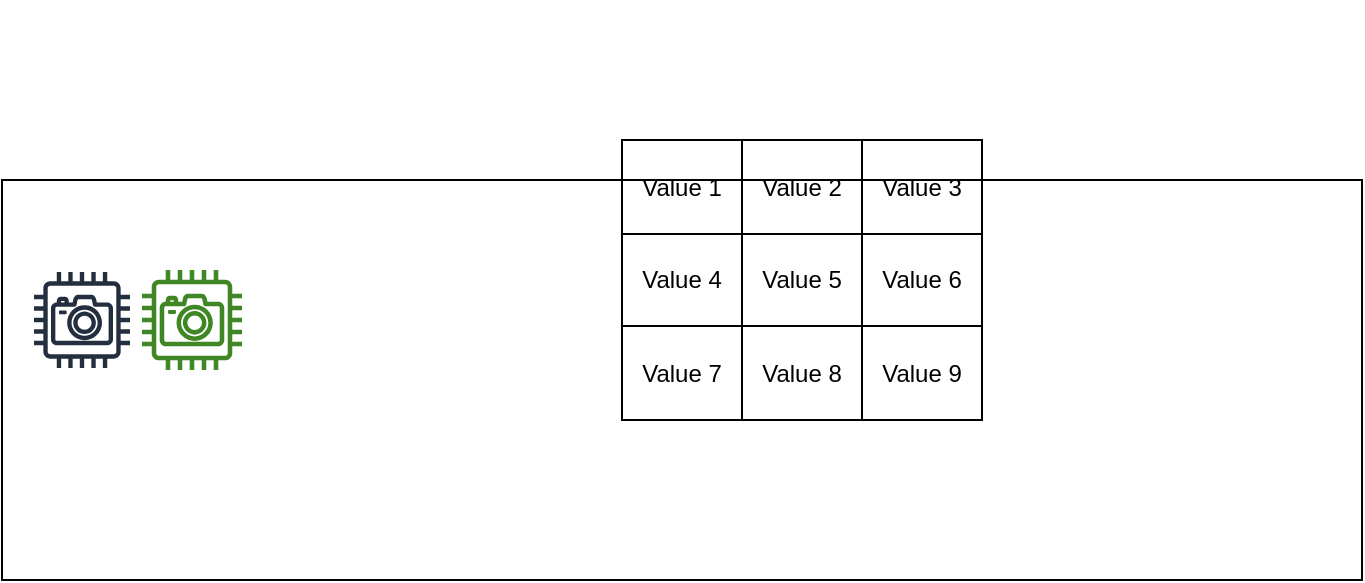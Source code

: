 <mxfile version="21.1.1" type="github">
  <diagram name="Page-1" id="Bbi1exefk0Ek5RUEpcpd">
    <mxGraphModel dx="1060" dy="596" grid="1" gridSize="10" guides="1" tooltips="1" connect="1" arrows="1" fold="1" page="1" pageScale="1" pageWidth="850" pageHeight="1100" math="0" shadow="0">
      <root>
        <mxCell id="0" />
        <mxCell id="1" parent="0" />
        <mxCell id="3EPdU6W2R7ERKH5k_RKv-1" value="" style="rounded=0;whiteSpace=wrap;html=1;" vertex="1" parent="1">
          <mxGeometry x="50" y="250" width="680" height="200" as="geometry" />
        </mxCell>
        <mxCell id="3EPdU6W2R7ERKH5k_RKv-2" value="" style="sketch=0;outlineConnect=0;fontColor=#232F3E;gradientColor=none;strokeColor=#232F3E;fillColor=#ffffff;dashed=0;verticalLabelPosition=bottom;verticalAlign=top;align=center;html=1;fontSize=12;fontStyle=0;aspect=fixed;shape=mxgraph.aws4.resourceIcon;resIcon=mxgraph.aws4.camera;" vertex="1" parent="1">
          <mxGeometry x="60" y="290" width="60" height="60" as="geometry" />
        </mxCell>
        <mxCell id="3EPdU6W2R7ERKH5k_RKv-3" value="" style="sketch=0;outlineConnect=0;fontColor=#232F3E;gradientColor=none;fillColor=#3F8624;strokeColor=none;dashed=0;verticalLabelPosition=bottom;verticalAlign=top;align=center;html=1;fontSize=12;fontStyle=0;aspect=fixed;pointerEvents=1;shape=mxgraph.aws4.camera;" vertex="1" parent="1">
          <mxGeometry x="120" y="295" width="50" height="50" as="geometry" />
        </mxCell>
        <mxCell id="3EPdU6W2R7ERKH5k_RKv-4" value="" style="childLayout=tableLayout;recursiveResize=0;shadow=0;fillColor=none;" vertex="1" parent="1">
          <mxGeometry x="360" y="230" width="180" height="140" as="geometry" />
        </mxCell>
        <mxCell id="3EPdU6W2R7ERKH5k_RKv-5" value="" style="shape=tableRow;horizontal=0;startSize=0;swimlaneHead=0;swimlaneBody=0;top=0;left=0;bottom=0;right=0;dropTarget=0;collapsible=0;recursiveResize=0;expand=0;fontStyle=0;fillColor=none;strokeColor=inherit;" vertex="1" parent="3EPdU6W2R7ERKH5k_RKv-4">
          <mxGeometry width="180" height="47" as="geometry" />
        </mxCell>
        <mxCell id="3EPdU6W2R7ERKH5k_RKv-6" value="Value 1" style="connectable=0;recursiveResize=0;strokeColor=inherit;fillColor=none;align=center;whiteSpace=wrap;html=1;" vertex="1" parent="3EPdU6W2R7ERKH5k_RKv-5">
          <mxGeometry width="60" height="47" as="geometry">
            <mxRectangle width="60" height="47" as="alternateBounds" />
          </mxGeometry>
        </mxCell>
        <mxCell id="3EPdU6W2R7ERKH5k_RKv-7" value="Value 2" style="connectable=0;recursiveResize=0;strokeColor=inherit;fillColor=none;align=center;whiteSpace=wrap;html=1;" vertex="1" parent="3EPdU6W2R7ERKH5k_RKv-5">
          <mxGeometry x="60" width="60" height="47" as="geometry">
            <mxRectangle width="60" height="47" as="alternateBounds" />
          </mxGeometry>
        </mxCell>
        <mxCell id="3EPdU6W2R7ERKH5k_RKv-8" value="Value 3" style="connectable=0;recursiveResize=0;strokeColor=inherit;fillColor=none;align=center;whiteSpace=wrap;html=1;" vertex="1" parent="3EPdU6W2R7ERKH5k_RKv-5">
          <mxGeometry x="120" width="60" height="47" as="geometry">
            <mxRectangle width="60" height="47" as="alternateBounds" />
          </mxGeometry>
        </mxCell>
        <mxCell id="3EPdU6W2R7ERKH5k_RKv-9" style="shape=tableRow;horizontal=0;startSize=0;swimlaneHead=0;swimlaneBody=0;top=0;left=0;bottom=0;right=0;dropTarget=0;collapsible=0;recursiveResize=0;expand=0;fontStyle=0;fillColor=none;strokeColor=inherit;" vertex="1" parent="3EPdU6W2R7ERKH5k_RKv-4">
          <mxGeometry y="47" width="180" height="46" as="geometry" />
        </mxCell>
        <mxCell id="3EPdU6W2R7ERKH5k_RKv-10" value="Value 4" style="connectable=0;recursiveResize=0;strokeColor=inherit;fillColor=none;align=center;whiteSpace=wrap;html=1;" vertex="1" parent="3EPdU6W2R7ERKH5k_RKv-9">
          <mxGeometry width="60" height="46" as="geometry">
            <mxRectangle width="60" height="46" as="alternateBounds" />
          </mxGeometry>
        </mxCell>
        <mxCell id="3EPdU6W2R7ERKH5k_RKv-11" value="Value 5" style="connectable=0;recursiveResize=0;strokeColor=inherit;fillColor=none;align=center;whiteSpace=wrap;html=1;" vertex="1" parent="3EPdU6W2R7ERKH5k_RKv-9">
          <mxGeometry x="60" width="60" height="46" as="geometry">
            <mxRectangle width="60" height="46" as="alternateBounds" />
          </mxGeometry>
        </mxCell>
        <mxCell id="3EPdU6W2R7ERKH5k_RKv-12" value="Value 6" style="connectable=0;recursiveResize=0;strokeColor=inherit;fillColor=none;align=center;whiteSpace=wrap;html=1;" vertex="1" parent="3EPdU6W2R7ERKH5k_RKv-9">
          <mxGeometry x="120" width="60" height="46" as="geometry">
            <mxRectangle width="60" height="46" as="alternateBounds" />
          </mxGeometry>
        </mxCell>
        <mxCell id="3EPdU6W2R7ERKH5k_RKv-13" style="shape=tableRow;horizontal=0;startSize=0;swimlaneHead=0;swimlaneBody=0;top=0;left=0;bottom=0;right=0;dropTarget=0;collapsible=0;recursiveResize=0;expand=0;fontStyle=0;fillColor=none;strokeColor=inherit;" vertex="1" parent="3EPdU6W2R7ERKH5k_RKv-4">
          <mxGeometry y="93" width="180" height="47" as="geometry" />
        </mxCell>
        <mxCell id="3EPdU6W2R7ERKH5k_RKv-14" value="Value 7" style="connectable=0;recursiveResize=0;strokeColor=inherit;fillColor=none;align=center;whiteSpace=wrap;html=1;" vertex="1" parent="3EPdU6W2R7ERKH5k_RKv-13">
          <mxGeometry width="60" height="47" as="geometry">
            <mxRectangle width="60" height="47" as="alternateBounds" />
          </mxGeometry>
        </mxCell>
        <mxCell id="3EPdU6W2R7ERKH5k_RKv-15" value="Value 8" style="connectable=0;recursiveResize=0;strokeColor=inherit;fillColor=none;align=center;whiteSpace=wrap;html=1;" vertex="1" parent="3EPdU6W2R7ERKH5k_RKv-13">
          <mxGeometry x="60" width="60" height="47" as="geometry">
            <mxRectangle width="60" height="47" as="alternateBounds" />
          </mxGeometry>
        </mxCell>
        <mxCell id="3EPdU6W2R7ERKH5k_RKv-16" value="Value 9" style="connectable=0;recursiveResize=0;strokeColor=inherit;fillColor=none;align=center;whiteSpace=wrap;html=1;" vertex="1" parent="3EPdU6W2R7ERKH5k_RKv-13">
          <mxGeometry x="120" width="60" height="47" as="geometry">
            <mxRectangle width="60" height="47" as="alternateBounds" />
          </mxGeometry>
        </mxCell>
        <mxCell id="3EPdU6W2R7ERKH5k_RKv-17" value="" style="shape=image;html=1;verticalAlign=top;verticalLabelPosition=bottom;labelBackgroundColor=#0000CC;imageAspect=0;image=https://cdn1.iconfinder.com/data/icons/ionicons-outline-vol-2/512/water-outline-128.png;recursiveResize=1;perimeter=rectanglePerimeter;collapsible=0;movable=1;resizeWidth=0;fixedWidth=0;portConstraintRotation=0;resizable=1;rotatable=1;deletable=1;editable=1;locked=0;connectable=1;aspect=fixed;flipH=0;fillColor=#0000FF;strokeColor=#0000CC;" vertex="1" parent="1">
          <mxGeometry x="290" y="160" width="29.48" height="45" as="geometry" />
        </mxCell>
      </root>
    </mxGraphModel>
  </diagram>
</mxfile>
